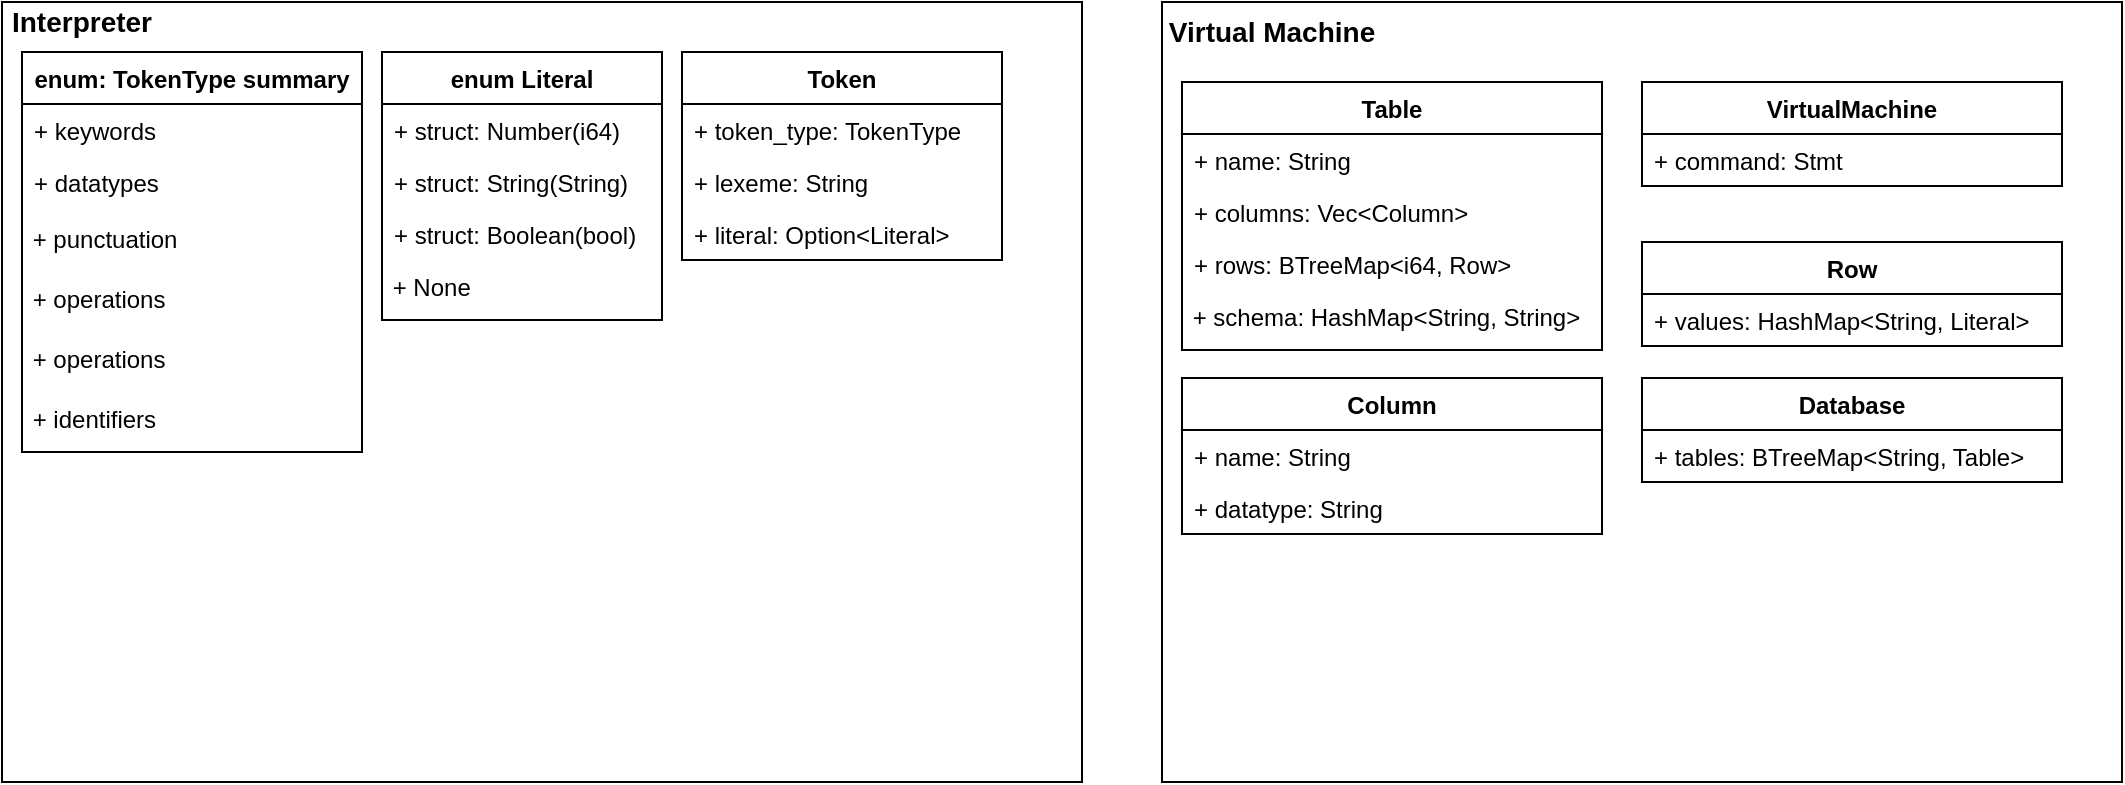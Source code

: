 <mxfile version="12.2.4" pages="1"><diagram id="60Gel2bjNJVOUfMTxKKR" name="Page-1"><mxGraphModel dx="286" dy="573" grid="1" gridSize="10" guides="1" tooltips="1" connect="1" arrows="1" fold="1" page="1" pageScale="1" pageWidth="1100" pageHeight="850" math="0" shadow="0"><root><mxCell id="0"/><mxCell id="1" parent="0"/><mxCell id="2" value="" style="rounded=0;whiteSpace=wrap;html=1;" parent="1" vertex="1"><mxGeometry x="20" y="20" width="540" height="390" as="geometry"/></mxCell><mxCell id="3" value="&lt;b style=&quot;font-size: 14px&quot;&gt;Interpreter&lt;/b&gt;" style="text;html=1;strokeColor=none;fillColor=none;align=center;verticalAlign=middle;whiteSpace=wrap;rounded=0;" parent="1" vertex="1"><mxGeometry x="40" y="20" width="40" height="20" as="geometry"/></mxCell><mxCell id="4" value="" style="rounded=0;whiteSpace=wrap;html=1;" parent="1" vertex="1"><mxGeometry x="600" y="20" width="480" height="390" as="geometry"/></mxCell><mxCell id="6" value="&lt;b&gt;&lt;font style=&quot;font-size: 14px&quot;&gt;Virtual Machine&lt;/font&gt;&lt;/b&gt;" style="text;html=1;strokeColor=none;fillColor=none;align=center;verticalAlign=middle;whiteSpace=wrap;rounded=0;" parent="1" vertex="1"><mxGeometry x="600" y="25" width="110" height="20" as="geometry"/></mxCell><mxCell id="11" value="enum: TokenType summary" style="swimlane;fontStyle=1;childLayout=stackLayout;horizontal=1;startSize=26;fillColor=none;horizontalStack=0;resizeParent=1;resizeParentMax=0;resizeLast=0;collapsible=1;marginBottom=0;" parent="1" vertex="1"><mxGeometry x="30" y="45" width="170" height="200" as="geometry"/></mxCell><mxCell id="13" value="+ keywords" style="text;strokeColor=none;fillColor=none;align=left;verticalAlign=top;spacingLeft=4;spacingRight=4;overflow=hidden;rotatable=0;points=[[0,0.5],[1,0.5]];portConstraint=eastwest;" parent="11" vertex="1"><mxGeometry y="26" width="170" height="26" as="geometry"/></mxCell><mxCell id="14" value="+ datatypes" style="text;strokeColor=none;fillColor=none;align=left;verticalAlign=top;spacingLeft=4;spacingRight=4;overflow=hidden;rotatable=0;points=[[0,0.5],[1,0.5]];portConstraint=eastwest;" parent="11" vertex="1"><mxGeometry y="52" width="170" height="28" as="geometry"/></mxCell><mxCell id="15" value="&amp;nbsp;+ punctuation" style="text;html=1;" parent="11" vertex="1"><mxGeometry y="80" width="170" height="30" as="geometry"/></mxCell><mxCell id="16" value="&amp;nbsp;+ operations" style="text;html=1;" parent="11" vertex="1"><mxGeometry y="110" width="170" height="30" as="geometry"/></mxCell><mxCell id="18" value="&amp;nbsp;+ operations" style="text;html=1;" parent="11" vertex="1"><mxGeometry y="140" width="170" height="30" as="geometry"/></mxCell><mxCell id="17" value="&amp;nbsp;+ identifiers" style="text;html=1;" parent="11" vertex="1"><mxGeometry y="170" width="170" height="30" as="geometry"/></mxCell><mxCell id="19" value="enum Literal" style="swimlane;fontStyle=1;childLayout=stackLayout;horizontal=1;startSize=26;fillColor=none;horizontalStack=0;resizeParent=1;resizeParentMax=0;resizeLast=0;collapsible=1;marginBottom=0;" parent="1" vertex="1"><mxGeometry x="210" y="45" width="140" height="134" as="geometry"/></mxCell><mxCell id="20" value="+ struct: Number(i64)" style="text;strokeColor=none;fillColor=none;align=left;verticalAlign=top;spacingLeft=4;spacingRight=4;overflow=hidden;rotatable=0;points=[[0,0.5],[1,0.5]];portConstraint=eastwest;" parent="19" vertex="1"><mxGeometry y="26" width="140" height="26" as="geometry"/></mxCell><mxCell id="21" value="+ struct: String(String)" style="text;strokeColor=none;fillColor=none;align=left;verticalAlign=top;spacingLeft=4;spacingRight=4;overflow=hidden;rotatable=0;points=[[0,0.5],[1,0.5]];portConstraint=eastwest;" parent="19" vertex="1"><mxGeometry y="52" width="140" height="26" as="geometry"/></mxCell><mxCell id="22" value="+ struct: Boolean(bool)" style="text;strokeColor=none;fillColor=none;align=left;verticalAlign=top;spacingLeft=4;spacingRight=4;overflow=hidden;rotatable=0;points=[[0,0.5],[1,0.5]];portConstraint=eastwest;" parent="19" vertex="1"><mxGeometry y="78" width="140" height="26" as="geometry"/></mxCell><mxCell id="23" value="&amp;nbsp;+ None" style="text;html=1;" parent="19" vertex="1"><mxGeometry y="104" width="140" height="30" as="geometry"/></mxCell><mxCell id="24" value="Token" style="swimlane;fontStyle=1;childLayout=stackLayout;horizontal=1;startSize=26;fillColor=none;horizontalStack=0;resizeParent=1;resizeParentMax=0;resizeLast=0;collapsible=1;marginBottom=0;" parent="1" vertex="1"><mxGeometry x="360" y="45" width="160" height="104" as="geometry"/></mxCell><mxCell id="25" value="+ token_type: TokenType" style="text;strokeColor=none;fillColor=none;align=left;verticalAlign=top;spacingLeft=4;spacingRight=4;overflow=hidden;rotatable=0;points=[[0,0.5],[1,0.5]];portConstraint=eastwest;" parent="24" vertex="1"><mxGeometry y="26" width="160" height="26" as="geometry"/></mxCell><mxCell id="26" value="+ lexeme: String" style="text;strokeColor=none;fillColor=none;align=left;verticalAlign=top;spacingLeft=4;spacingRight=4;overflow=hidden;rotatable=0;points=[[0,0.5],[1,0.5]];portConstraint=eastwest;" parent="24" vertex="1"><mxGeometry y="52" width="160" height="26" as="geometry"/></mxCell><mxCell id="27" value="+ literal: Option&lt;Literal&gt;" style="text;strokeColor=none;fillColor=none;align=left;verticalAlign=top;spacingLeft=4;spacingRight=4;overflow=hidden;rotatable=0;points=[[0,0.5],[1,0.5]];portConstraint=eastwest;" parent="24" vertex="1"><mxGeometry y="78" width="160" height="26" as="geometry"/></mxCell><mxCell id="28" value="Row" style="swimlane;fontStyle=1;childLayout=stackLayout;horizontal=1;startSize=26;fillColor=none;horizontalStack=0;resizeParent=1;resizeParentMax=0;resizeLast=0;collapsible=1;marginBottom=0;" parent="1" vertex="1"><mxGeometry x="840" y="140" width="210" height="52" as="geometry"/></mxCell><mxCell id="29" value="+ values: HashMap&lt;String, Literal&gt;" style="text;strokeColor=none;fillColor=none;align=left;verticalAlign=top;spacingLeft=4;spacingRight=4;overflow=hidden;rotatable=0;points=[[0,0.5],[1,0.5]];portConstraint=eastwest;" parent="28" vertex="1"><mxGeometry y="26" width="210" height="26" as="geometry"/></mxCell><mxCell id="32" value="Column" style="swimlane;fontStyle=1;childLayout=stackLayout;horizontal=1;startSize=26;fillColor=none;horizontalStack=0;resizeParent=1;resizeParentMax=0;resizeLast=0;collapsible=1;marginBottom=0;" parent="1" vertex="1"><mxGeometry x="610" y="208" width="210" height="78" as="geometry"/></mxCell><mxCell id="33" value="+ name: String" style="text;strokeColor=none;fillColor=none;align=left;verticalAlign=top;spacingLeft=4;spacingRight=4;overflow=hidden;rotatable=0;points=[[0,0.5],[1,0.5]];portConstraint=eastwest;" parent="32" vertex="1"><mxGeometry y="26" width="210" height="26" as="geometry"/></mxCell><mxCell id="34" value="+ datatype: String" style="text;strokeColor=none;fillColor=none;align=left;verticalAlign=top;spacingLeft=4;spacingRight=4;overflow=hidden;rotatable=0;points=[[0,0.5],[1,0.5]];portConstraint=eastwest;" parent="32" vertex="1"><mxGeometry y="52" width="210" height="26" as="geometry"/></mxCell><mxCell id="37" value="Table" style="swimlane;fontStyle=1;childLayout=stackLayout;horizontal=1;startSize=26;fillColor=none;horizontalStack=0;resizeParent=1;resizeParentMax=0;resizeLast=0;collapsible=1;marginBottom=0;" parent="1" vertex="1"><mxGeometry x="610" y="60" width="210" height="134" as="geometry"/></mxCell><mxCell id="38" value="+ name: String" style="text;strokeColor=none;fillColor=none;align=left;verticalAlign=top;spacingLeft=4;spacingRight=4;overflow=hidden;rotatable=0;points=[[0,0.5],[1,0.5]];portConstraint=eastwest;" parent="37" vertex="1"><mxGeometry y="26" width="210" height="26" as="geometry"/></mxCell><mxCell id="39" value="+ columns: Vec&lt;Column&gt;" style="text;strokeColor=none;fillColor=none;align=left;verticalAlign=top;spacingLeft=4;spacingRight=4;overflow=hidden;rotatable=0;points=[[0,0.5],[1,0.5]];portConstraint=eastwest;fontStyle=0" parent="37" vertex="1"><mxGeometry y="52" width="210" height="26" as="geometry"/></mxCell><mxCell id="40" value="+ rows: BTreeMap&lt;i64, Row&gt;" style="text;strokeColor=none;fillColor=none;align=left;verticalAlign=top;spacingLeft=4;spacingRight=4;overflow=hidden;rotatable=0;points=[[0,0.5],[1,0.5]];portConstraint=eastwest;" parent="37" vertex="1"><mxGeometry y="78" width="210" height="26" as="geometry"/></mxCell><mxCell id="41" value="&amp;nbsp;+ schema: HashMap&amp;lt;String, String&amp;gt;" style="text;html=1;" parent="37" vertex="1"><mxGeometry y="104" width="210" height="30" as="geometry"/></mxCell><mxCell id="42" value="Database" style="swimlane;fontStyle=1;childLayout=stackLayout;horizontal=1;startSize=26;fillColor=none;horizontalStack=0;resizeParent=1;resizeParentMax=0;resizeLast=0;collapsible=1;marginBottom=0;" parent="1" vertex="1"><mxGeometry x="840" y="208" width="210" height="52" as="geometry"/></mxCell><mxCell id="43" value="+ tables: BTreeMap&lt;String, Table&gt;" style="text;strokeColor=none;fillColor=none;align=left;verticalAlign=top;spacingLeft=4;spacingRight=4;overflow=hidden;rotatable=0;points=[[0,0.5],[1,0.5]];portConstraint=eastwest;" parent="42" vertex="1"><mxGeometry y="26" width="210" height="26" as="geometry"/></mxCell><mxCell id="46" value="VirtualMachine" style="swimlane;fontStyle=1;childLayout=stackLayout;horizontal=1;startSize=26;fillColor=none;horizontalStack=0;resizeParent=1;resizeParentMax=0;resizeLast=0;collapsible=1;marginBottom=0;" parent="1" vertex="1"><mxGeometry x="840" y="60" width="210" height="52" as="geometry"/></mxCell><mxCell id="47" value="+ command: Stmt" style="text;strokeColor=none;fillColor=none;align=left;verticalAlign=top;spacingLeft=4;spacingRight=4;overflow=hidden;rotatable=0;points=[[0,0.5],[1,0.5]];portConstraint=eastwest;" parent="46" vertex="1"><mxGeometry y="26" width="210" height="26" as="geometry"/></mxCell></root></mxGraphModel></diagram></mxfile>